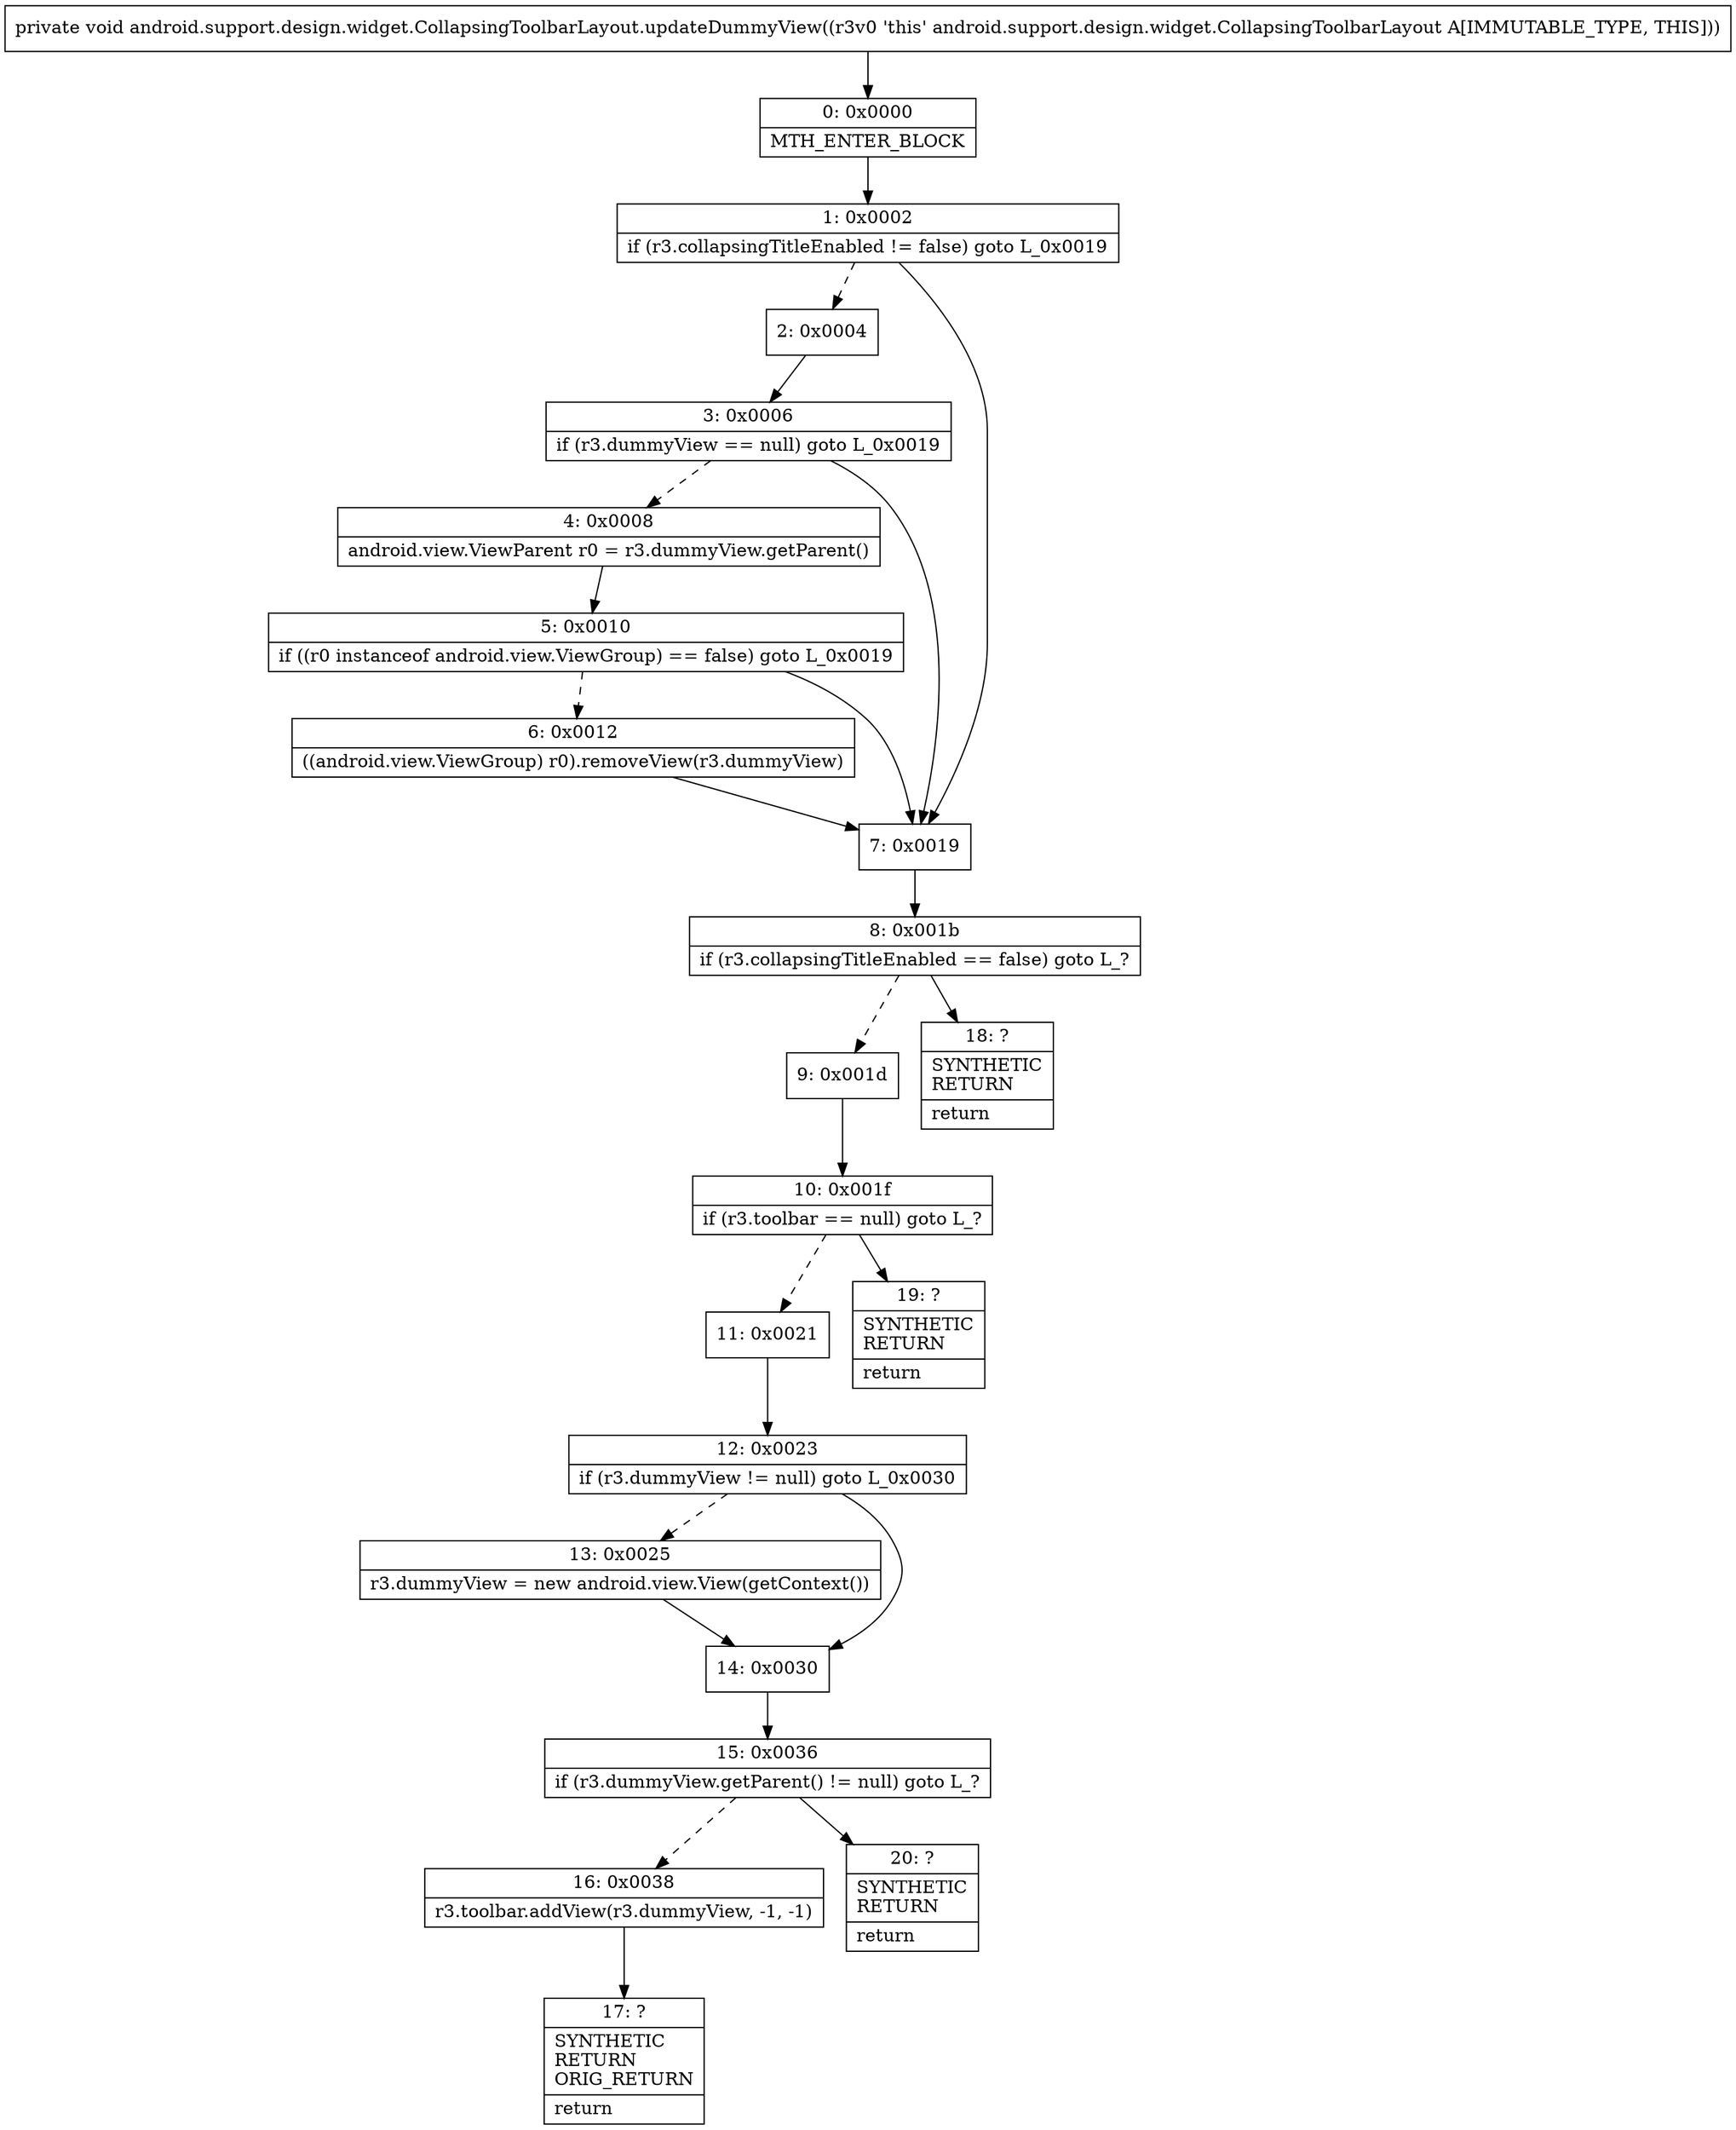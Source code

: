 digraph "CFG forandroid.support.design.widget.CollapsingToolbarLayout.updateDummyView()V" {
Node_0 [shape=record,label="{0\:\ 0x0000|MTH_ENTER_BLOCK\l}"];
Node_1 [shape=record,label="{1\:\ 0x0002|if (r3.collapsingTitleEnabled != false) goto L_0x0019\l}"];
Node_2 [shape=record,label="{2\:\ 0x0004}"];
Node_3 [shape=record,label="{3\:\ 0x0006|if (r3.dummyView == null) goto L_0x0019\l}"];
Node_4 [shape=record,label="{4\:\ 0x0008|android.view.ViewParent r0 = r3.dummyView.getParent()\l}"];
Node_5 [shape=record,label="{5\:\ 0x0010|if ((r0 instanceof android.view.ViewGroup) == false) goto L_0x0019\l}"];
Node_6 [shape=record,label="{6\:\ 0x0012|((android.view.ViewGroup) r0).removeView(r3.dummyView)\l}"];
Node_7 [shape=record,label="{7\:\ 0x0019}"];
Node_8 [shape=record,label="{8\:\ 0x001b|if (r3.collapsingTitleEnabled == false) goto L_?\l}"];
Node_9 [shape=record,label="{9\:\ 0x001d}"];
Node_10 [shape=record,label="{10\:\ 0x001f|if (r3.toolbar == null) goto L_?\l}"];
Node_11 [shape=record,label="{11\:\ 0x0021}"];
Node_12 [shape=record,label="{12\:\ 0x0023|if (r3.dummyView != null) goto L_0x0030\l}"];
Node_13 [shape=record,label="{13\:\ 0x0025|r3.dummyView = new android.view.View(getContext())\l}"];
Node_14 [shape=record,label="{14\:\ 0x0030}"];
Node_15 [shape=record,label="{15\:\ 0x0036|if (r3.dummyView.getParent() != null) goto L_?\l}"];
Node_16 [shape=record,label="{16\:\ 0x0038|r3.toolbar.addView(r3.dummyView, \-1, \-1)\l}"];
Node_17 [shape=record,label="{17\:\ ?|SYNTHETIC\lRETURN\lORIG_RETURN\l|return\l}"];
Node_18 [shape=record,label="{18\:\ ?|SYNTHETIC\lRETURN\l|return\l}"];
Node_19 [shape=record,label="{19\:\ ?|SYNTHETIC\lRETURN\l|return\l}"];
Node_20 [shape=record,label="{20\:\ ?|SYNTHETIC\lRETURN\l|return\l}"];
MethodNode[shape=record,label="{private void android.support.design.widget.CollapsingToolbarLayout.updateDummyView((r3v0 'this' android.support.design.widget.CollapsingToolbarLayout A[IMMUTABLE_TYPE, THIS])) }"];
MethodNode -> Node_0;
Node_0 -> Node_1;
Node_1 -> Node_2[style=dashed];
Node_1 -> Node_7;
Node_2 -> Node_3;
Node_3 -> Node_4[style=dashed];
Node_3 -> Node_7;
Node_4 -> Node_5;
Node_5 -> Node_6[style=dashed];
Node_5 -> Node_7;
Node_6 -> Node_7;
Node_7 -> Node_8;
Node_8 -> Node_9[style=dashed];
Node_8 -> Node_18;
Node_9 -> Node_10;
Node_10 -> Node_11[style=dashed];
Node_10 -> Node_19;
Node_11 -> Node_12;
Node_12 -> Node_13[style=dashed];
Node_12 -> Node_14;
Node_13 -> Node_14;
Node_14 -> Node_15;
Node_15 -> Node_16[style=dashed];
Node_15 -> Node_20;
Node_16 -> Node_17;
}

